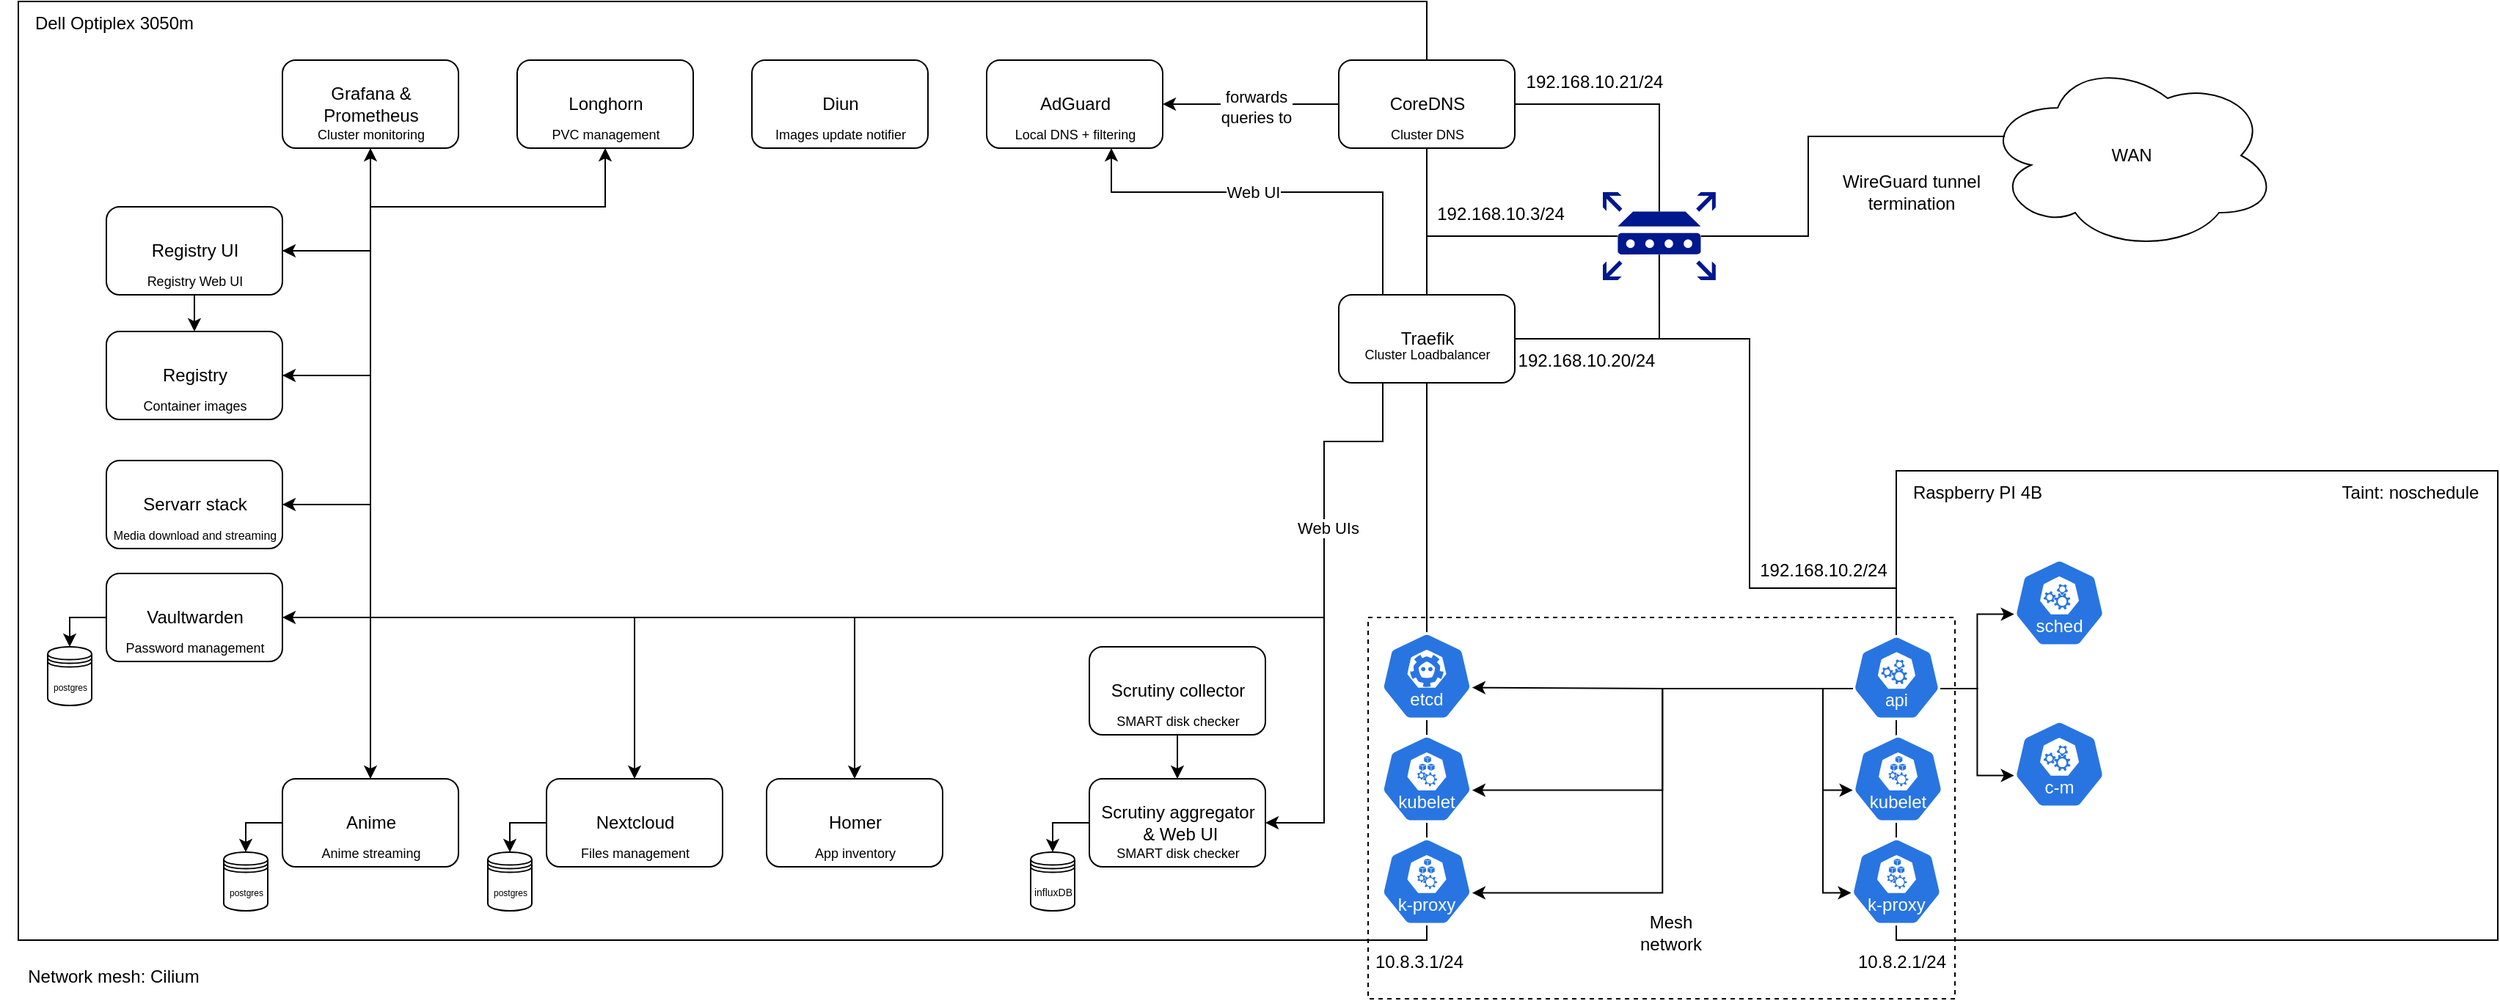 <mxfile version="24.7.14">
  <diagram name="Page-1" id="1YIZtrRZN3KQSizDupLK">
    <mxGraphModel dx="2035" dy="1300" grid="1" gridSize="10" guides="1" tooltips="1" connect="1" arrows="1" fold="1" page="1" pageScale="1" pageWidth="1169" pageHeight="827" math="0" shadow="0">
      <root>
        <mxCell id="0" />
        <mxCell id="1" parent="0" />
        <mxCell id="BZyk_YAxHFDi-vWRV6QT-124" value="&amp;nbsp;" style="rounded=0;whiteSpace=wrap;html=1;" vertex="1" parent="1">
          <mxGeometry x="52.5" y="60" width="960" height="640" as="geometry" />
        </mxCell>
        <mxCell id="BZyk_YAxHFDi-vWRV6QT-125" value="Dell Optiplex 3050m" style="text;html=1;align=center;verticalAlign=middle;whiteSpace=wrap;rounded=0;" vertex="1" parent="1">
          <mxGeometry x="52.5" y="60" width="130" height="30" as="geometry" />
        </mxCell>
        <mxCell id="BZyk_YAxHFDi-vWRV6QT-126" value="" style="group" vertex="1" connectable="0" parent="1">
          <mxGeometry x="952.5" y="100" width="120" height="60" as="geometry" />
        </mxCell>
        <mxCell id="BZyk_YAxHFDi-vWRV6QT-127" value="CoreDNS" style="rounded=1;whiteSpace=wrap;html=1;" vertex="1" parent="BZyk_YAxHFDi-vWRV6QT-126">
          <mxGeometry width="120" height="60" as="geometry" />
        </mxCell>
        <mxCell id="BZyk_YAxHFDi-vWRV6QT-128" value="&lt;font style=&quot;font-size: 9px;&quot;&gt;Cluster DNS&lt;br&gt;&lt;/font&gt;" style="text;html=1;align=center;verticalAlign=middle;whiteSpace=wrap;rounded=0;" vertex="1" parent="BZyk_YAxHFDi-vWRV6QT-126">
          <mxGeometry x="30" y="40" width="60" height="20" as="geometry" />
        </mxCell>
        <mxCell id="BZyk_YAxHFDi-vWRV6QT-129" value="" style="group;spacingBottom=0;" vertex="1" connectable="0" parent="1">
          <mxGeometry x="952.5" y="260" width="120" height="60" as="geometry" />
        </mxCell>
        <mxCell id="BZyk_YAxHFDi-vWRV6QT-130" value="Traefik" style="rounded=1;whiteSpace=wrap;html=1;" vertex="1" parent="BZyk_YAxHFDi-vWRV6QT-129">
          <mxGeometry width="120" height="60" as="geometry" />
        </mxCell>
        <mxCell id="BZyk_YAxHFDi-vWRV6QT-131" value="&lt;font style=&quot;font-size: 9px;&quot;&gt;Cluster Loadbalancer&lt;br&gt;&lt;/font&gt;" style="text;html=1;align=center;verticalAlign=middle;whiteSpace=wrap;rounded=0;" vertex="1" parent="BZyk_YAxHFDi-vWRV6QT-129">
          <mxGeometry x="15" y="30" width="90" height="20" as="geometry" />
        </mxCell>
        <mxCell id="BZyk_YAxHFDi-vWRV6QT-132" style="edgeStyle=orthogonalEdgeStyle;rounded=0;orthogonalLoop=1;jettySize=auto;html=1;exitX=0.13;exitY=0.5;exitDx=0;exitDy=0;exitPerimeter=0;entryX=1;entryY=0.25;entryDx=0;entryDy=0;endArrow=none;endFill=0;" edge="1" parent="1" source="BZyk_YAxHFDi-vWRV6QT-135" target="BZyk_YAxHFDi-vWRV6QT-124">
          <mxGeometry relative="1" as="geometry" />
        </mxCell>
        <mxCell id="BZyk_YAxHFDi-vWRV6QT-133" style="edgeStyle=orthogonalEdgeStyle;rounded=0;orthogonalLoop=1;jettySize=auto;html=1;exitX=0.5;exitY=0.71;exitDx=0;exitDy=0;exitPerimeter=0;entryX=1;entryY=0.5;entryDx=0;entryDy=0;endArrow=none;endFill=0;" edge="1" parent="1" source="BZyk_YAxHFDi-vWRV6QT-135" target="BZyk_YAxHFDi-vWRV6QT-130">
          <mxGeometry relative="1" as="geometry">
            <Array as="points">
              <mxPoint x="1171.5" y="290" />
            </Array>
          </mxGeometry>
        </mxCell>
        <mxCell id="BZyk_YAxHFDi-vWRV6QT-134" style="edgeStyle=orthogonalEdgeStyle;rounded=0;orthogonalLoop=1;jettySize=auto;html=1;exitX=0.5;exitY=0.71;exitDx=0;exitDy=0;exitPerimeter=0;entryX=0;entryY=0.25;entryDx=0;entryDy=0;endArrow=none;endFill=0;" edge="1" parent="1" source="BZyk_YAxHFDi-vWRV6QT-135" target="BZyk_YAxHFDi-vWRV6QT-148">
          <mxGeometry relative="1" as="geometry">
            <mxPoint x="1181.5" y="232.6" as="sourcePoint" />
            <mxPoint x="1343.04" y="460" as="targetPoint" />
            <Array as="points">
              <mxPoint x="1171.5" y="290" />
              <mxPoint x="1232.5" y="290" />
              <mxPoint x="1232.5" y="460" />
            </Array>
          </mxGeometry>
        </mxCell>
        <mxCell id="BZyk_YAxHFDi-vWRV6QT-135" value="" style="sketch=0;aspect=fixed;pointerEvents=1;shadow=0;dashed=0;html=1;strokeColor=none;labelPosition=center;verticalLabelPosition=bottom;verticalAlign=top;align=center;fillColor=#00188D;shape=mxgraph.mscae.enterprise.router" vertex="1" parent="1">
          <mxGeometry x="1132.5" y="190" width="76.92" height="60" as="geometry" />
        </mxCell>
        <mxCell id="BZyk_YAxHFDi-vWRV6QT-136" style="edgeStyle=orthogonalEdgeStyle;rounded=0;orthogonalLoop=1;jettySize=auto;html=1;exitX=1;exitY=0.5;exitDx=0;exitDy=0;entryX=0.5;entryY=0.22;entryDx=0;entryDy=0;entryPerimeter=0;startArrow=none;startFill=0;endArrow=none;endFill=0;" edge="1" parent="1" source="BZyk_YAxHFDi-vWRV6QT-127" target="BZyk_YAxHFDi-vWRV6QT-135">
          <mxGeometry relative="1" as="geometry" />
        </mxCell>
        <mxCell id="BZyk_YAxHFDi-vWRV6QT-137" value="&lt;div&gt;192.168.10.20/24&lt;/div&gt;" style="text;html=1;align=center;verticalAlign=middle;whiteSpace=wrap;rounded=0;" vertex="1" parent="1">
          <mxGeometry x="1060.5" y="290" width="121" height="30" as="geometry" />
        </mxCell>
        <mxCell id="BZyk_YAxHFDi-vWRV6QT-138" value="&lt;div&gt;192.168.10.21/24&lt;/div&gt;" style="text;html=1;align=center;verticalAlign=middle;whiteSpace=wrap;rounded=0;" vertex="1" parent="1">
          <mxGeometry x="1071.5" y="100" width="110" height="30" as="geometry" />
        </mxCell>
        <mxCell id="BZyk_YAxHFDi-vWRV6QT-139" value="192.168.10.3/24" style="text;html=1;align=center;verticalAlign=middle;whiteSpace=wrap;rounded=0;" vertex="1" parent="1">
          <mxGeometry x="1012.5" y="190" width="100" height="30" as="geometry" />
        </mxCell>
        <mxCell id="BZyk_YAxHFDi-vWRV6QT-140" value="" style="group" vertex="1" connectable="0" parent="1">
          <mxGeometry x="712.5" y="100" width="130" height="60" as="geometry" />
        </mxCell>
        <mxCell id="BZyk_YAxHFDi-vWRV6QT-141" value="AdGuard" style="rounded=1;whiteSpace=wrap;html=1;" vertex="1" parent="BZyk_YAxHFDi-vWRV6QT-140">
          <mxGeometry width="120" height="60" as="geometry" />
        </mxCell>
        <mxCell id="BZyk_YAxHFDi-vWRV6QT-142" value="&lt;font style=&quot;font-size: 9px;&quot;&gt;Local DNS + filtering&lt;br&gt;&lt;/font&gt;" style="text;html=1;align=center;verticalAlign=middle;whiteSpace=wrap;rounded=0;" vertex="1" parent="BZyk_YAxHFDi-vWRV6QT-140">
          <mxGeometry x="10" y="40" width="100" height="20" as="geometry" />
        </mxCell>
        <mxCell id="BZyk_YAxHFDi-vWRV6QT-143" style="edgeStyle=orthogonalEdgeStyle;rounded=0;orthogonalLoop=1;jettySize=auto;html=1;exitX=0;exitY=0.5;exitDx=0;exitDy=0;entryX=1;entryY=0.5;entryDx=0;entryDy=0;" edge="1" parent="1" source="BZyk_YAxHFDi-vWRV6QT-127" target="BZyk_YAxHFDi-vWRV6QT-141">
          <mxGeometry relative="1" as="geometry" />
        </mxCell>
        <mxCell id="BZyk_YAxHFDi-vWRV6QT-144" value="&lt;div&gt;forwards&lt;/div&gt;&lt;div&gt;queries to&lt;br&gt;&lt;/div&gt;" style="edgeLabel;html=1;align=center;verticalAlign=middle;resizable=0;points=[];" vertex="1" connectable="0" parent="BZyk_YAxHFDi-vWRV6QT-143">
          <mxGeometry x="-0.061" y="2" relative="1" as="geometry">
            <mxPoint as="offset" />
          </mxGeometry>
        </mxCell>
        <mxCell id="BZyk_YAxHFDi-vWRV6QT-145" style="edgeStyle=orthogonalEdgeStyle;rounded=0;orthogonalLoop=1;jettySize=auto;html=1;exitX=0.25;exitY=0;exitDx=0;exitDy=0;entryX=0.75;entryY=1;entryDx=0;entryDy=0;" edge="1" parent="1" source="BZyk_YAxHFDi-vWRV6QT-130" target="BZyk_YAxHFDi-vWRV6QT-142">
          <mxGeometry relative="1" as="geometry">
            <Array as="points">
              <mxPoint x="982.5" y="190" />
              <mxPoint x="797.5" y="190" />
            </Array>
          </mxGeometry>
        </mxCell>
        <mxCell id="BZyk_YAxHFDi-vWRV6QT-146" value="Web UI" style="edgeLabel;html=1;align=center;verticalAlign=middle;resizable=0;points=[];" vertex="1" connectable="0" parent="BZyk_YAxHFDi-vWRV6QT-145">
          <mxGeometry x="0.594" y="1" relative="1" as="geometry">
            <mxPoint x="68" y="-1" as="offset" />
          </mxGeometry>
        </mxCell>
        <mxCell id="BZyk_YAxHFDi-vWRV6QT-147" value="" style="group" vertex="1" connectable="0" parent="1">
          <mxGeometry x="1332.5" y="380" width="410" height="350" as="geometry" />
        </mxCell>
        <mxCell id="BZyk_YAxHFDi-vWRV6QT-148" value="" style="rounded=0;whiteSpace=wrap;html=1;" vertex="1" parent="BZyk_YAxHFDi-vWRV6QT-147">
          <mxGeometry width="410" height="320" as="geometry" />
        </mxCell>
        <mxCell id="BZyk_YAxHFDi-vWRV6QT-149" value="Raspberry PI 4B" style="text;html=1;align=center;verticalAlign=middle;whiteSpace=wrap;rounded=0;" vertex="1" parent="BZyk_YAxHFDi-vWRV6QT-147">
          <mxGeometry width="110" height="30" as="geometry" />
        </mxCell>
        <mxCell id="BZyk_YAxHFDi-vWRV6QT-150" value="" style="aspect=fixed;sketch=0;html=1;dashed=0;whitespace=wrap;verticalLabelPosition=bottom;verticalAlign=top;fillColor=#2875E2;strokeColor=#ffffff;points=[[0.005,0.63,0],[0.1,0.2,0],[0.9,0.2,0],[0.5,0,0],[0.995,0.63,0],[0.72,0.99,0],[0.5,1,0],[0.28,0.99,0]];shape=mxgraph.kubernetes.icon2;kubernetesLabel=1;prIcon=kubelet" vertex="1" parent="BZyk_YAxHFDi-vWRV6QT-147">
          <mxGeometry x="-30" y="180" width="62.5" height="60" as="geometry" />
        </mxCell>
        <mxCell id="BZyk_YAxHFDi-vWRV6QT-151" value="" style="aspect=fixed;sketch=0;html=1;dashed=0;whitespace=wrap;verticalLabelPosition=bottom;verticalAlign=top;fillColor=#2875E2;strokeColor=#ffffff;points=[[0.005,0.63,0],[0.1,0.2,0],[0.9,0.2,0],[0.5,0,0],[0.995,0.63,0],[0.72,0.99,0],[0.5,1,0],[0.28,0.99,0]];shape=mxgraph.kubernetes.icon2;kubernetesLabel=1;prIcon=k_proxy" vertex="1" parent="BZyk_YAxHFDi-vWRV6QT-147">
          <mxGeometry x="-31.04" y="250" width="62.5" height="60" as="geometry" />
        </mxCell>
        <mxCell id="BZyk_YAxHFDi-vWRV6QT-152" value="" style="aspect=fixed;sketch=0;html=1;dashed=0;whitespace=wrap;verticalLabelPosition=bottom;verticalAlign=top;fillColor=#2875E2;strokeColor=#ffffff;points=[[0.005,0.63,0],[0.1,0.2,0],[0.9,0.2,0],[0.5,0,0],[0.995,0.63,0],[0.72,0.99,0],[0.5,1,0],[0.28,0.99,0]];shape=mxgraph.kubernetes.icon2;kubernetesLabel=1;prIcon=sched" vertex="1" parent="BZyk_YAxHFDi-vWRV6QT-147">
          <mxGeometry x="80" y="60" width="62.5" height="60" as="geometry" />
        </mxCell>
        <mxCell id="BZyk_YAxHFDi-vWRV6QT-153" value="" style="aspect=fixed;sketch=0;html=1;dashed=0;whitespace=wrap;verticalLabelPosition=bottom;verticalAlign=top;fillColor=#2875E2;strokeColor=#ffffff;points=[[0.005,0.63,0],[0.1,0.2,0],[0.9,0.2,0],[0.5,0,0],[0.995,0.63,0],[0.72,0.99,0],[0.5,1,0],[0.28,0.99,0]];shape=mxgraph.kubernetes.icon2;kubernetesLabel=1;prIcon=c_m" vertex="1" parent="BZyk_YAxHFDi-vWRV6QT-147">
          <mxGeometry x="80" y="170" width="62.5" height="60" as="geometry" />
        </mxCell>
        <mxCell id="BZyk_YAxHFDi-vWRV6QT-154" value="" style="aspect=fixed;sketch=0;html=1;dashed=0;whitespace=wrap;verticalLabelPosition=bottom;verticalAlign=top;fillColor=#2875E2;strokeColor=#ffffff;points=[[0.005,0.63,0],[0.1,0.2,0],[0.9,0.2,0],[0.5,0,0],[0.995,0.63,0],[0.72,0.99,0],[0.5,1,0],[0.28,0.99,0]];shape=mxgraph.kubernetes.icon2;kubernetesLabel=1;prIcon=api" vertex="1" parent="BZyk_YAxHFDi-vWRV6QT-147">
          <mxGeometry x="-30" y="112" width="60.42" height="58" as="geometry" />
        </mxCell>
        <mxCell id="BZyk_YAxHFDi-vWRV6QT-155" style="edgeStyle=orthogonalEdgeStyle;rounded=0;orthogonalLoop=1;jettySize=auto;html=1;exitX=0.995;exitY=0.63;exitDx=0;exitDy=0;exitPerimeter=0;entryX=0.005;entryY=0.63;entryDx=0;entryDy=0;entryPerimeter=0;" edge="1" parent="BZyk_YAxHFDi-vWRV6QT-147" source="BZyk_YAxHFDi-vWRV6QT-154" target="BZyk_YAxHFDi-vWRV6QT-152">
          <mxGeometry relative="1" as="geometry" />
        </mxCell>
        <mxCell id="BZyk_YAxHFDi-vWRV6QT-156" style="edgeStyle=orthogonalEdgeStyle;rounded=0;orthogonalLoop=1;jettySize=auto;html=1;exitX=0.995;exitY=0.63;exitDx=0;exitDy=0;exitPerimeter=0;entryX=0.005;entryY=0.63;entryDx=0;entryDy=0;entryPerimeter=0;" edge="1" parent="BZyk_YAxHFDi-vWRV6QT-147" source="BZyk_YAxHFDi-vWRV6QT-154" target="BZyk_YAxHFDi-vWRV6QT-153">
          <mxGeometry relative="1" as="geometry" />
        </mxCell>
        <mxCell id="BZyk_YAxHFDi-vWRV6QT-157" style="edgeStyle=orthogonalEdgeStyle;rounded=0;orthogonalLoop=1;jettySize=auto;html=1;exitX=0.005;exitY=0.63;exitDx=0;exitDy=0;exitPerimeter=0;entryX=0.005;entryY=0.63;entryDx=0;entryDy=0;entryPerimeter=0;" edge="1" parent="BZyk_YAxHFDi-vWRV6QT-147" source="BZyk_YAxHFDi-vWRV6QT-154" target="BZyk_YAxHFDi-vWRV6QT-150">
          <mxGeometry relative="1" as="geometry" />
        </mxCell>
        <mxCell id="BZyk_YAxHFDi-vWRV6QT-158" style="edgeStyle=orthogonalEdgeStyle;rounded=0;orthogonalLoop=1;jettySize=auto;html=1;exitX=0.005;exitY=0.63;exitDx=0;exitDy=0;exitPerimeter=0;entryX=0.005;entryY=0.63;entryDx=0;entryDy=0;entryPerimeter=0;" edge="1" parent="BZyk_YAxHFDi-vWRV6QT-147" source="BZyk_YAxHFDi-vWRV6QT-154" target="BZyk_YAxHFDi-vWRV6QT-151">
          <mxGeometry relative="1" as="geometry" />
        </mxCell>
        <mxCell id="BZyk_YAxHFDi-vWRV6QT-159" value="Taint: noschedule" style="text;html=1;align=center;verticalAlign=middle;whiteSpace=wrap;rounded=0;" vertex="1" parent="BZyk_YAxHFDi-vWRV6QT-147">
          <mxGeometry x="290" width="120" height="30" as="geometry" />
        </mxCell>
        <mxCell id="BZyk_YAxHFDi-vWRV6QT-160" value="192.168.10.2/24" style="text;html=1;align=center;verticalAlign=middle;whiteSpace=wrap;rounded=0;" vertex="1" parent="1">
          <mxGeometry x="1232.5" y="433" width="100" height="30" as="geometry" />
        </mxCell>
        <mxCell id="BZyk_YAxHFDi-vWRV6QT-161" value="WAN" style="ellipse;shape=cloud;whiteSpace=wrap;html=1;" vertex="1" parent="1">
          <mxGeometry x="1392.5" y="100" width="200" height="130" as="geometry" />
        </mxCell>
        <mxCell id="BZyk_YAxHFDi-vWRV6QT-162" value="&amp;nbsp;" style="text;whiteSpace=wrap;html=1;" vertex="1" parent="1">
          <mxGeometry x="1062.5" y="150" width="40" height="40" as="geometry" />
        </mxCell>
        <mxCell id="BZyk_YAxHFDi-vWRV6QT-163" value="" style="aspect=fixed;sketch=0;html=1;dashed=0;whitespace=wrap;verticalLabelPosition=bottom;verticalAlign=top;fillColor=#2875E2;strokeColor=#ffffff;points=[[0.005,0.63,0],[0.1,0.2,0],[0.9,0.2,0],[0.5,0,0],[0.995,0.63,0],[0.72,0.99,0],[0.5,1,0],[0.28,0.99,0]];shape=mxgraph.kubernetes.icon2;kubernetesLabel=1;prIcon=kubelet" vertex="1" parent="1">
          <mxGeometry x="981.25" y="560" width="62.5" height="60" as="geometry" />
        </mxCell>
        <mxCell id="BZyk_YAxHFDi-vWRV6QT-164" value="" style="aspect=fixed;sketch=0;html=1;dashed=0;whitespace=wrap;verticalLabelPosition=bottom;verticalAlign=top;fillColor=#2875E2;strokeColor=#ffffff;points=[[0.005,0.63,0],[0.1,0.2,0],[0.9,0.2,0],[0.5,0,0],[0.995,0.63,0],[0.72,0.99,0],[0.5,1,0],[0.28,0.99,0]];shape=mxgraph.kubernetes.icon2;kubernetesLabel=1;prIcon=k_proxy" vertex="1" parent="1">
          <mxGeometry x="981.25" y="630" width="62.5" height="60" as="geometry" />
        </mxCell>
        <mxCell id="BZyk_YAxHFDi-vWRV6QT-165" value="" style="aspect=fixed;sketch=0;html=1;dashed=0;whitespace=wrap;verticalLabelPosition=bottom;verticalAlign=top;fillColor=#2875E2;strokeColor=#ffffff;points=[[0.005,0.63,0],[0.1,0.2,0],[0.9,0.2,0],[0.5,0,0],[0.995,0.63,0],[0.72,0.99,0],[0.5,1,0],[0.28,0.99,0]];shape=mxgraph.kubernetes.icon2;kubernetesLabel=1;prIcon=etcd" vertex="1" parent="1">
          <mxGeometry x="981.25" y="490" width="62.5" height="60" as="geometry" />
        </mxCell>
        <mxCell id="BZyk_YAxHFDi-vWRV6QT-166" style="edgeStyle=orthogonalEdgeStyle;rounded=0;orthogonalLoop=1;jettySize=auto;html=1;exitX=0.005;exitY=0.63;exitDx=0;exitDy=0;exitPerimeter=0;entryX=0.995;entryY=0.63;entryDx=0;entryDy=0;entryPerimeter=0;" edge="1" parent="1" source="BZyk_YAxHFDi-vWRV6QT-154" target="BZyk_YAxHFDi-vWRV6QT-165">
          <mxGeometry relative="1" as="geometry" />
        </mxCell>
        <mxCell id="BZyk_YAxHFDi-vWRV6QT-167" style="edgeStyle=orthogonalEdgeStyle;rounded=0;orthogonalLoop=1;jettySize=auto;html=1;exitX=0.005;exitY=0.63;exitDx=0;exitDy=0;exitPerimeter=0;entryX=0.995;entryY=0.63;entryDx=0;entryDy=0;entryPerimeter=0;" edge="1" parent="1" source="BZyk_YAxHFDi-vWRV6QT-154" target="BZyk_YAxHFDi-vWRV6QT-163">
          <mxGeometry relative="1" as="geometry" />
        </mxCell>
        <mxCell id="BZyk_YAxHFDi-vWRV6QT-168" style="edgeStyle=orthogonalEdgeStyle;rounded=0;orthogonalLoop=1;jettySize=auto;html=1;exitX=0.005;exitY=0.63;exitDx=0;exitDy=0;exitPerimeter=0;entryX=0.995;entryY=0.63;entryDx=0;entryDy=0;entryPerimeter=0;" edge="1" parent="1" source="BZyk_YAxHFDi-vWRV6QT-154" target="BZyk_YAxHFDi-vWRV6QT-164">
          <mxGeometry relative="1" as="geometry" />
        </mxCell>
        <mxCell id="BZyk_YAxHFDi-vWRV6QT-169" style="edgeStyle=orthogonalEdgeStyle;rounded=0;orthogonalLoop=1;jettySize=auto;html=1;exitX=0.87;exitY=0.5;exitDx=0;exitDy=0;exitPerimeter=0;entryX=0.07;entryY=0.4;entryDx=0;entryDy=0;entryPerimeter=0;startArrow=none;startFill=0;endArrow=none;endFill=0;" edge="1" parent="1" source="BZyk_YAxHFDi-vWRV6QT-135" target="BZyk_YAxHFDi-vWRV6QT-161">
          <mxGeometry relative="1" as="geometry">
            <Array as="points">
              <mxPoint x="1272.5" y="220" />
              <mxPoint x="1272.5" y="152" />
            </Array>
          </mxGeometry>
        </mxCell>
        <mxCell id="BZyk_YAxHFDi-vWRV6QT-170" value="" style="rounded=0;whiteSpace=wrap;html=1;fillColor=none;dashed=1;" vertex="1" parent="1">
          <mxGeometry x="972.5" y="480" width="400" height="260" as="geometry" />
        </mxCell>
        <mxCell id="BZyk_YAxHFDi-vWRV6QT-171" value="Mesh network" style="text;html=1;align=center;verticalAlign=middle;whiteSpace=wrap;rounded=0;" vertex="1" parent="1">
          <mxGeometry x="1149.42" y="680" width="60" height="30" as="geometry" />
        </mxCell>
        <mxCell id="BZyk_YAxHFDi-vWRV6QT-172" value="10.8.2.1/24" style="text;html=1;align=center;verticalAlign=middle;whiteSpace=wrap;rounded=0;" vertex="1" parent="1">
          <mxGeometry x="1299.5" y="700" width="73" height="30" as="geometry" />
        </mxCell>
        <mxCell id="BZyk_YAxHFDi-vWRV6QT-173" value="10.8.3.1/24" style="text;html=1;align=center;verticalAlign=middle;whiteSpace=wrap;rounded=0;" vertex="1" parent="1">
          <mxGeometry x="970.75" y="700" width="73" height="30" as="geometry" />
        </mxCell>
        <mxCell id="BZyk_YAxHFDi-vWRV6QT-174" value="" style="group" vertex="1" connectable="0" parent="1">
          <mxGeometry x="112.5" y="200" width="120" height="60" as="geometry" />
        </mxCell>
        <mxCell id="BZyk_YAxHFDi-vWRV6QT-175" value="" style="group" vertex="1" connectable="0" parent="BZyk_YAxHFDi-vWRV6QT-174">
          <mxGeometry width="120" height="60" as="geometry" />
        </mxCell>
        <mxCell id="BZyk_YAxHFDi-vWRV6QT-176" style="edgeStyle=orthogonalEdgeStyle;rounded=0;orthogonalLoop=1;jettySize=auto;html=1;exitX=1;exitY=0.5;exitDx=0;exitDy=0;" edge="1" parent="BZyk_YAxHFDi-vWRV6QT-175" source="BZyk_YAxHFDi-vWRV6QT-177">
          <mxGeometry relative="1" as="geometry">
            <mxPoint x="180" y="-40" as="targetPoint" />
            <Array as="points">
              <mxPoint x="180" y="30" />
            </Array>
          </mxGeometry>
        </mxCell>
        <mxCell id="BZyk_YAxHFDi-vWRV6QT-177" value="Registry UI" style="rounded=1;whiteSpace=wrap;html=1;" vertex="1" parent="BZyk_YAxHFDi-vWRV6QT-175">
          <mxGeometry width="120" height="60" as="geometry" />
        </mxCell>
        <mxCell id="BZyk_YAxHFDi-vWRV6QT-178" value="&lt;font style=&quot;font-size: 9px;&quot;&gt;Registry Web UI&lt;/font&gt;" style="text;html=1;align=center;verticalAlign=middle;whiteSpace=wrap;rounded=0;" vertex="1" parent="BZyk_YAxHFDi-vWRV6QT-175">
          <mxGeometry x="10" y="40" width="100" height="20" as="geometry" />
        </mxCell>
        <mxCell id="BZyk_YAxHFDi-vWRV6QT-179" value="" style="group" vertex="1" connectable="0" parent="1">
          <mxGeometry x="552.5" y="100" width="120" height="60" as="geometry" />
        </mxCell>
        <mxCell id="BZyk_YAxHFDi-vWRV6QT-180" value="" style="group" vertex="1" connectable="0" parent="BZyk_YAxHFDi-vWRV6QT-179">
          <mxGeometry width="120" height="60" as="geometry" />
        </mxCell>
        <mxCell id="BZyk_YAxHFDi-vWRV6QT-181" value="Diun" style="rounded=1;whiteSpace=wrap;html=1;" vertex="1" parent="BZyk_YAxHFDi-vWRV6QT-180">
          <mxGeometry width="120" height="60" as="geometry" />
        </mxCell>
        <mxCell id="BZyk_YAxHFDi-vWRV6QT-182" value="&lt;font style=&quot;font-size: 9px;&quot;&gt;Images update notifier&lt;/font&gt;" style="text;html=1;align=center;verticalAlign=middle;whiteSpace=wrap;rounded=0;" vertex="1" parent="BZyk_YAxHFDi-vWRV6QT-180">
          <mxGeometry x="10" y="40" width="100" height="20" as="geometry" />
        </mxCell>
        <mxCell id="BZyk_YAxHFDi-vWRV6QT-183" value="" style="group" vertex="1" connectable="0" parent="1">
          <mxGeometry x="782.5" y="500" width="120" height="60" as="geometry" />
        </mxCell>
        <mxCell id="BZyk_YAxHFDi-vWRV6QT-184" value="" style="group" vertex="1" connectable="0" parent="BZyk_YAxHFDi-vWRV6QT-183">
          <mxGeometry width="120" height="60" as="geometry" />
        </mxCell>
        <mxCell id="BZyk_YAxHFDi-vWRV6QT-185" value="Scrutiny collector" style="rounded=1;whiteSpace=wrap;html=1;" vertex="1" parent="BZyk_YAxHFDi-vWRV6QT-184">
          <mxGeometry width="120" height="60" as="geometry" />
        </mxCell>
        <mxCell id="BZyk_YAxHFDi-vWRV6QT-186" value="&lt;font style=&quot;font-size: 9px;&quot;&gt;SMART disk checker&lt;/font&gt;" style="text;html=1;align=center;verticalAlign=middle;whiteSpace=wrap;rounded=0;" vertex="1" parent="BZyk_YAxHFDi-vWRV6QT-184">
          <mxGeometry x="10" y="40" width="100" height="20" as="geometry" />
        </mxCell>
        <mxCell id="BZyk_YAxHFDi-vWRV6QT-187" value="" style="group" vertex="1" connectable="0" parent="1">
          <mxGeometry x="562.5" y="590" width="120" height="60" as="geometry" />
        </mxCell>
        <mxCell id="BZyk_YAxHFDi-vWRV6QT-188" value="" style="group" vertex="1" connectable="0" parent="BZyk_YAxHFDi-vWRV6QT-187">
          <mxGeometry width="120" height="60" as="geometry" />
        </mxCell>
        <mxCell id="BZyk_YAxHFDi-vWRV6QT-189" value="Homer" style="rounded=1;whiteSpace=wrap;html=1;" vertex="1" parent="BZyk_YAxHFDi-vWRV6QT-188">
          <mxGeometry width="120" height="60" as="geometry" />
        </mxCell>
        <mxCell id="BZyk_YAxHFDi-vWRV6QT-190" value="&lt;font style=&quot;font-size: 9px;&quot;&gt;App inventory&lt;/font&gt;" style="text;html=1;align=center;verticalAlign=middle;whiteSpace=wrap;rounded=0;" vertex="1" parent="BZyk_YAxHFDi-vWRV6QT-188">
          <mxGeometry x="10" y="40" width="100" height="20" as="geometry" />
        </mxCell>
        <mxCell id="BZyk_YAxHFDi-vWRV6QT-191" value="&lt;font style=&quot;font-size: 7px;&quot;&gt;influxDB&lt;/font&gt;" style="shape=datastore;whiteSpace=wrap;html=1;" vertex="1" parent="1">
          <mxGeometry x="742.5" y="640" width="30" height="40" as="geometry" />
        </mxCell>
        <mxCell id="BZyk_YAxHFDi-vWRV6QT-192" value="" style="group" vertex="1" connectable="0" parent="1">
          <mxGeometry x="232.5" y="100" width="120" height="60" as="geometry" />
        </mxCell>
        <mxCell id="BZyk_YAxHFDi-vWRV6QT-193" value="" style="group" vertex="1" connectable="0" parent="BZyk_YAxHFDi-vWRV6QT-192">
          <mxGeometry width="120" height="60" as="geometry" />
        </mxCell>
        <mxCell id="BZyk_YAxHFDi-vWRV6QT-194" value="Grafana &amp;amp; Prometheus" style="rounded=1;whiteSpace=wrap;html=1;" vertex="1" parent="BZyk_YAxHFDi-vWRV6QT-193">
          <mxGeometry width="120" height="60" as="geometry" />
        </mxCell>
        <mxCell id="BZyk_YAxHFDi-vWRV6QT-195" value="&lt;font style=&quot;font-size: 9px;&quot;&gt;Cluster monitoring &lt;/font&gt;" style="text;html=1;align=center;verticalAlign=middle;whiteSpace=wrap;rounded=0;" vertex="1" parent="BZyk_YAxHFDi-vWRV6QT-193">
          <mxGeometry x="10" y="40" width="100" height="20" as="geometry" />
        </mxCell>
        <mxCell id="BZyk_YAxHFDi-vWRV6QT-196" value="" style="group" vertex="1" connectable="0" parent="1">
          <mxGeometry x="392.5" y="100" width="120" height="60" as="geometry" />
        </mxCell>
        <mxCell id="BZyk_YAxHFDi-vWRV6QT-197" value="" style="group" vertex="1" connectable="0" parent="BZyk_YAxHFDi-vWRV6QT-196">
          <mxGeometry width="120" height="60" as="geometry" />
        </mxCell>
        <mxCell id="BZyk_YAxHFDi-vWRV6QT-198" value="Longhorn" style="rounded=1;whiteSpace=wrap;html=1;" vertex="1" parent="BZyk_YAxHFDi-vWRV6QT-197">
          <mxGeometry width="120" height="60" as="geometry" />
        </mxCell>
        <mxCell id="BZyk_YAxHFDi-vWRV6QT-199" value="&lt;font style=&quot;font-size: 9px;&quot;&gt;PVC management &lt;/font&gt;" style="text;html=1;align=center;verticalAlign=middle;whiteSpace=wrap;rounded=0;" vertex="1" parent="BZyk_YAxHFDi-vWRV6QT-197">
          <mxGeometry x="10" y="40" width="100" height="20" as="geometry" />
        </mxCell>
        <mxCell id="BZyk_YAxHFDi-vWRV6QT-200" value="" style="group" vertex="1" connectable="0" parent="1">
          <mxGeometry x="112.5" y="373" width="140" height="60" as="geometry" />
        </mxCell>
        <mxCell id="BZyk_YAxHFDi-vWRV6QT-201" value="" style="group" vertex="1" connectable="0" parent="BZyk_YAxHFDi-vWRV6QT-200">
          <mxGeometry width="140" height="60" as="geometry" />
        </mxCell>
        <mxCell id="BZyk_YAxHFDi-vWRV6QT-202" value="Servarr stack" style="rounded=1;whiteSpace=wrap;html=1;" vertex="1" parent="BZyk_YAxHFDi-vWRV6QT-201">
          <mxGeometry width="120" height="60" as="geometry" />
        </mxCell>
        <mxCell id="BZyk_YAxHFDi-vWRV6QT-203" value="&lt;font style=&quot;font-size: 8px;&quot;&gt;Media download and streaming &lt;/font&gt;" style="text;html=1;align=center;verticalAlign=middle;whiteSpace=wrap;rounded=0;" vertex="1" parent="BZyk_YAxHFDi-vWRV6QT-201">
          <mxGeometry x="-5" y="40" width="130" height="20" as="geometry" />
        </mxCell>
        <mxCell id="BZyk_YAxHFDi-vWRV6QT-204" value="WireGuard tunnel termination" style="text;html=1;align=center;verticalAlign=middle;whiteSpace=wrap;rounded=0;" vertex="1" parent="1">
          <mxGeometry x="1282.5" y="175" width="120" height="30" as="geometry" />
        </mxCell>
        <mxCell id="BZyk_YAxHFDi-vWRV6QT-205" value="" style="group" vertex="1" connectable="0" parent="1">
          <mxGeometry x="782.5" y="590" width="120" height="60" as="geometry" />
        </mxCell>
        <mxCell id="BZyk_YAxHFDi-vWRV6QT-206" value="" style="group" vertex="1" connectable="0" parent="BZyk_YAxHFDi-vWRV6QT-205">
          <mxGeometry width="120" height="60" as="geometry" />
        </mxCell>
        <mxCell id="BZyk_YAxHFDi-vWRV6QT-207" value="&lt;div&gt;Scrutiny aggregator&lt;/div&gt;&lt;div&gt;&amp;nbsp;&amp;amp; Web UI&lt;/div&gt;" style="rounded=1;whiteSpace=wrap;html=1;" vertex="1" parent="BZyk_YAxHFDi-vWRV6QT-206">
          <mxGeometry width="120" height="60" as="geometry" />
        </mxCell>
        <mxCell id="BZyk_YAxHFDi-vWRV6QT-208" value="&lt;font style=&quot;font-size: 9px;&quot;&gt;SMART disk checker&lt;/font&gt;" style="text;html=1;align=center;verticalAlign=middle;whiteSpace=wrap;rounded=0;" vertex="1" parent="BZyk_YAxHFDi-vWRV6QT-206">
          <mxGeometry x="10" y="40" width="100" height="20" as="geometry" />
        </mxCell>
        <mxCell id="BZyk_YAxHFDi-vWRV6QT-209" style="edgeStyle=orthogonalEdgeStyle;rounded=0;orthogonalLoop=1;jettySize=auto;html=1;exitX=0;exitY=0.5;exitDx=0;exitDy=0;entryX=0.5;entryY=0;entryDx=0;entryDy=0;" edge="1" parent="1" source="BZyk_YAxHFDi-vWRV6QT-207" target="BZyk_YAxHFDi-vWRV6QT-191">
          <mxGeometry relative="1" as="geometry" />
        </mxCell>
        <mxCell id="BZyk_YAxHFDi-vWRV6QT-210" style="edgeStyle=orthogonalEdgeStyle;rounded=0;orthogonalLoop=1;jettySize=auto;html=1;exitX=0.5;exitY=1;exitDx=0;exitDy=0;entryX=0.5;entryY=0;entryDx=0;entryDy=0;" edge="1" parent="1" source="BZyk_YAxHFDi-vWRV6QT-185" target="BZyk_YAxHFDi-vWRV6QT-207">
          <mxGeometry relative="1" as="geometry" />
        </mxCell>
        <mxCell id="BZyk_YAxHFDi-vWRV6QT-211" style="edgeStyle=orthogonalEdgeStyle;rounded=0;orthogonalLoop=1;jettySize=auto;html=1;exitX=0.25;exitY=1;exitDx=0;exitDy=0;entryX=1;entryY=0.5;entryDx=0;entryDy=0;" edge="1" parent="1" source="BZyk_YAxHFDi-vWRV6QT-130" target="BZyk_YAxHFDi-vWRV6QT-207">
          <mxGeometry relative="1" as="geometry">
            <Array as="points">
              <mxPoint x="982.5" y="360" />
              <mxPoint x="942.5" y="360" />
              <mxPoint x="942.5" y="620" />
            </Array>
          </mxGeometry>
        </mxCell>
        <mxCell id="BZyk_YAxHFDi-vWRV6QT-212" style="edgeStyle=orthogonalEdgeStyle;rounded=0;orthogonalLoop=1;jettySize=auto;html=1;exitX=0.25;exitY=1;exitDx=0;exitDy=0;entryX=0.5;entryY=0;entryDx=0;entryDy=0;" edge="1" parent="1" source="BZyk_YAxHFDi-vWRV6QT-130" target="BZyk_YAxHFDi-vWRV6QT-189">
          <mxGeometry relative="1" as="geometry">
            <Array as="points">
              <mxPoint x="982.5" y="360" />
              <mxPoint x="942.5" y="360" />
              <mxPoint x="942.5" y="480" />
              <mxPoint x="622.5" y="480" />
            </Array>
          </mxGeometry>
        </mxCell>
        <mxCell id="BZyk_YAxHFDi-vWRV6QT-213" value="" style="group" vertex="1" connectable="0" parent="1">
          <mxGeometry x="372.5" y="590" width="160" height="80" as="geometry" />
        </mxCell>
        <mxCell id="BZyk_YAxHFDi-vWRV6QT-214" value="" style="group" vertex="1" connectable="0" parent="BZyk_YAxHFDi-vWRV6QT-213">
          <mxGeometry x="40" width="120" height="60" as="geometry" />
        </mxCell>
        <mxCell id="BZyk_YAxHFDi-vWRV6QT-215" value="" style="group" vertex="1" connectable="0" parent="BZyk_YAxHFDi-vWRV6QT-214">
          <mxGeometry width="120" height="60" as="geometry" />
        </mxCell>
        <mxCell id="BZyk_YAxHFDi-vWRV6QT-216" value="Nextcloud" style="rounded=1;whiteSpace=wrap;html=1;" vertex="1" parent="BZyk_YAxHFDi-vWRV6QT-215">
          <mxGeometry width="120" height="60" as="geometry" />
        </mxCell>
        <mxCell id="BZyk_YAxHFDi-vWRV6QT-217" value="&lt;font style=&quot;font-size: 9px;&quot;&gt;Files management&lt;/font&gt;" style="text;html=1;align=center;verticalAlign=middle;whiteSpace=wrap;rounded=0;" vertex="1" parent="BZyk_YAxHFDi-vWRV6QT-215">
          <mxGeometry x="10" y="40" width="100" height="20" as="geometry" />
        </mxCell>
        <mxCell id="BZyk_YAxHFDi-vWRV6QT-218" value="&lt;font style=&quot;font-size: 6px;&quot;&gt;postgres&lt;/font&gt;" style="shape=datastore;whiteSpace=wrap;html=1;" vertex="1" parent="BZyk_YAxHFDi-vWRV6QT-213">
          <mxGeometry y="50" width="30" height="40" as="geometry" />
        </mxCell>
        <mxCell id="BZyk_YAxHFDi-vWRV6QT-219" style="edgeStyle=orthogonalEdgeStyle;rounded=0;orthogonalLoop=1;jettySize=auto;html=1;exitX=0;exitY=0.5;exitDx=0;exitDy=0;entryX=0.5;entryY=0;entryDx=0;entryDy=0;" edge="1" parent="BZyk_YAxHFDi-vWRV6QT-213" source="BZyk_YAxHFDi-vWRV6QT-216" target="BZyk_YAxHFDi-vWRV6QT-218">
          <mxGeometry relative="1" as="geometry" />
        </mxCell>
        <mxCell id="BZyk_YAxHFDi-vWRV6QT-220" style="edgeStyle=orthogonalEdgeStyle;rounded=0;orthogonalLoop=1;jettySize=auto;html=1;exitX=0.25;exitY=1;exitDx=0;exitDy=0;entryX=0.5;entryY=0;entryDx=0;entryDy=0;" edge="1" parent="1" source="BZyk_YAxHFDi-vWRV6QT-130" target="BZyk_YAxHFDi-vWRV6QT-216">
          <mxGeometry relative="1" as="geometry">
            <Array as="points">
              <mxPoint x="982.5" y="360" />
              <mxPoint x="942.5" y="360" />
              <mxPoint x="942.5" y="480" />
              <mxPoint x="472.5" y="480" />
            </Array>
          </mxGeometry>
        </mxCell>
        <mxCell id="BZyk_YAxHFDi-vWRV6QT-221" value="" style="group" vertex="1" connectable="0" parent="1">
          <mxGeometry x="182.5" y="590" width="170" height="90" as="geometry" />
        </mxCell>
        <mxCell id="BZyk_YAxHFDi-vWRV6QT-222" value="" style="group" vertex="1" connectable="0" parent="BZyk_YAxHFDi-vWRV6QT-221">
          <mxGeometry x="50" width="120" height="60" as="geometry" />
        </mxCell>
        <mxCell id="BZyk_YAxHFDi-vWRV6QT-223" value="" style="group" vertex="1" connectable="0" parent="BZyk_YAxHFDi-vWRV6QT-222">
          <mxGeometry width="120" height="60" as="geometry" />
        </mxCell>
        <mxCell id="BZyk_YAxHFDi-vWRV6QT-224" value="Anime" style="rounded=1;whiteSpace=wrap;html=1;" vertex="1" parent="BZyk_YAxHFDi-vWRV6QT-223">
          <mxGeometry width="120" height="60" as="geometry" />
        </mxCell>
        <mxCell id="BZyk_YAxHFDi-vWRV6QT-225" value="&lt;font style=&quot;font-size: 9px;&quot;&gt;Anime streaming&lt;br&gt;&lt;/font&gt;" style="text;html=1;align=center;verticalAlign=middle;whiteSpace=wrap;rounded=0;" vertex="1" parent="BZyk_YAxHFDi-vWRV6QT-223">
          <mxGeometry x="10" y="40" width="100" height="20" as="geometry" />
        </mxCell>
        <mxCell id="BZyk_YAxHFDi-vWRV6QT-226" value="&lt;font style=&quot;font-size: 6px;&quot;&gt;postgres&lt;/font&gt;" style="shape=datastore;whiteSpace=wrap;html=1;" vertex="1" parent="BZyk_YAxHFDi-vWRV6QT-221">
          <mxGeometry x="10" y="50" width="30" height="40" as="geometry" />
        </mxCell>
        <mxCell id="BZyk_YAxHFDi-vWRV6QT-227" style="edgeStyle=orthogonalEdgeStyle;rounded=0;orthogonalLoop=1;jettySize=auto;html=1;exitX=0;exitY=0.5;exitDx=0;exitDy=0;entryX=0.5;entryY=0;entryDx=0;entryDy=0;" edge="1" parent="BZyk_YAxHFDi-vWRV6QT-221" source="BZyk_YAxHFDi-vWRV6QT-224" target="BZyk_YAxHFDi-vWRV6QT-226">
          <mxGeometry relative="1" as="geometry" />
        </mxCell>
        <mxCell id="BZyk_YAxHFDi-vWRV6QT-228" style="edgeStyle=orthogonalEdgeStyle;rounded=0;orthogonalLoop=1;jettySize=auto;html=1;exitX=0.25;exitY=1;exitDx=0;exitDy=0;entryX=0.5;entryY=0;entryDx=0;entryDy=0;" edge="1" parent="1" source="BZyk_YAxHFDi-vWRV6QT-130" target="BZyk_YAxHFDi-vWRV6QT-224">
          <mxGeometry relative="1" as="geometry">
            <Array as="points">
              <mxPoint x="982.5" y="360" />
              <mxPoint x="942.5" y="360" />
              <mxPoint x="942.5" y="480" />
              <mxPoint x="292.5" y="480" />
            </Array>
          </mxGeometry>
        </mxCell>
        <mxCell id="BZyk_YAxHFDi-vWRV6QT-229" value="" style="group" vertex="1" connectable="0" parent="1">
          <mxGeometry x="72.5" y="450" width="160" height="90" as="geometry" />
        </mxCell>
        <mxCell id="BZyk_YAxHFDi-vWRV6QT-230" value="" style="group" vertex="1" connectable="0" parent="BZyk_YAxHFDi-vWRV6QT-229">
          <mxGeometry x="40" width="120" height="60" as="geometry" />
        </mxCell>
        <mxCell id="BZyk_YAxHFDi-vWRV6QT-231" value="" style="group" vertex="1" connectable="0" parent="BZyk_YAxHFDi-vWRV6QT-230">
          <mxGeometry width="120" height="60" as="geometry" />
        </mxCell>
        <mxCell id="BZyk_YAxHFDi-vWRV6QT-232" value="Vaultwarden" style="rounded=1;whiteSpace=wrap;html=1;" vertex="1" parent="BZyk_YAxHFDi-vWRV6QT-231">
          <mxGeometry width="120" height="60" as="geometry" />
        </mxCell>
        <mxCell id="BZyk_YAxHFDi-vWRV6QT-233" value="&lt;font style=&quot;font-size: 9px;&quot;&gt;Password management&lt;/font&gt;" style="text;html=1;align=center;verticalAlign=middle;whiteSpace=wrap;rounded=0;" vertex="1" parent="BZyk_YAxHFDi-vWRV6QT-231">
          <mxGeometry x="10" y="40" width="100" height="20" as="geometry" />
        </mxCell>
        <mxCell id="BZyk_YAxHFDi-vWRV6QT-234" value="&lt;font style=&quot;font-size: 6px;&quot;&gt;postgres&lt;/font&gt;" style="shape=datastore;whiteSpace=wrap;html=1;" vertex="1" parent="BZyk_YAxHFDi-vWRV6QT-229">
          <mxGeometry y="50" width="30" height="40" as="geometry" />
        </mxCell>
        <mxCell id="BZyk_YAxHFDi-vWRV6QT-235" style="edgeStyle=orthogonalEdgeStyle;rounded=0;orthogonalLoop=1;jettySize=auto;html=1;exitX=0;exitY=0.5;exitDx=0;exitDy=0;entryX=0.5;entryY=0;entryDx=0;entryDy=0;" edge="1" parent="BZyk_YAxHFDi-vWRV6QT-229" source="BZyk_YAxHFDi-vWRV6QT-232" target="BZyk_YAxHFDi-vWRV6QT-234">
          <mxGeometry relative="1" as="geometry" />
        </mxCell>
        <mxCell id="BZyk_YAxHFDi-vWRV6QT-236" style="edgeStyle=orthogonalEdgeStyle;rounded=0;orthogonalLoop=1;jettySize=auto;html=1;exitX=0.25;exitY=1;exitDx=0;exitDy=0;entryX=1;entryY=0.5;entryDx=0;entryDy=0;" edge="1" parent="1" source="BZyk_YAxHFDi-vWRV6QT-130" target="BZyk_YAxHFDi-vWRV6QT-232">
          <mxGeometry relative="1" as="geometry">
            <Array as="points">
              <mxPoint x="982.5" y="360" />
              <mxPoint x="942.5" y="360" />
              <mxPoint x="942.5" y="480" />
            </Array>
          </mxGeometry>
        </mxCell>
        <mxCell id="BZyk_YAxHFDi-vWRV6QT-237" value="Web UIs" style="edgeLabel;html=1;align=center;verticalAlign=middle;resizable=0;points=[];" vertex="1" connectable="0" parent="BZyk_YAxHFDi-vWRV6QT-236">
          <mxGeometry x="-0.696" y="2" relative="1" as="geometry">
            <mxPoint as="offset" />
          </mxGeometry>
        </mxCell>
        <mxCell id="BZyk_YAxHFDi-vWRV6QT-238" value="" style="group" vertex="1" connectable="0" parent="1">
          <mxGeometry x="112.5" y="285" width="120" height="60" as="geometry" />
        </mxCell>
        <mxCell id="BZyk_YAxHFDi-vWRV6QT-239" value="Registry" style="rounded=1;whiteSpace=wrap;html=1;" vertex="1" parent="BZyk_YAxHFDi-vWRV6QT-238">
          <mxGeometry width="120" height="60" as="geometry" />
        </mxCell>
        <mxCell id="BZyk_YAxHFDi-vWRV6QT-240" value="&lt;font style=&quot;font-size: 9px;&quot;&gt;Container images&lt;br&gt;&lt;/font&gt;" style="text;html=1;align=center;verticalAlign=middle;whiteSpace=wrap;rounded=0;" vertex="1" parent="BZyk_YAxHFDi-vWRV6QT-238">
          <mxGeometry x="10" y="40" width="100" height="20" as="geometry" />
        </mxCell>
        <mxCell id="BZyk_YAxHFDi-vWRV6QT-241" style="edgeStyle=orthogonalEdgeStyle;rounded=0;orthogonalLoop=1;jettySize=auto;html=1;exitX=0.5;exitY=1;exitDx=0;exitDy=0;entryX=0.5;entryY=0;entryDx=0;entryDy=0;" edge="1" parent="1" source="BZyk_YAxHFDi-vWRV6QT-177" target="BZyk_YAxHFDi-vWRV6QT-239">
          <mxGeometry relative="1" as="geometry" />
        </mxCell>
        <mxCell id="BZyk_YAxHFDi-vWRV6QT-242" style="edgeStyle=orthogonalEdgeStyle;rounded=0;orthogonalLoop=1;jettySize=auto;html=1;exitX=0.5;exitY=0;exitDx=0;exitDy=0;entryX=1;entryY=0.5;entryDx=0;entryDy=0;" edge="1" parent="1" source="BZyk_YAxHFDi-vWRV6QT-224" target="BZyk_YAxHFDi-vWRV6QT-202">
          <mxGeometry relative="1" as="geometry" />
        </mxCell>
        <mxCell id="BZyk_YAxHFDi-vWRV6QT-243" style="edgeStyle=orthogonalEdgeStyle;rounded=0;orthogonalLoop=1;jettySize=auto;html=1;exitX=0.5;exitY=0;exitDx=0;exitDy=0;entryX=1;entryY=0.5;entryDx=0;entryDy=0;" edge="1" parent="1" source="BZyk_YAxHFDi-vWRV6QT-224" target="BZyk_YAxHFDi-vWRV6QT-239">
          <mxGeometry relative="1" as="geometry" />
        </mxCell>
        <mxCell id="BZyk_YAxHFDi-vWRV6QT-244" style="edgeStyle=orthogonalEdgeStyle;rounded=0;orthogonalLoop=1;jettySize=auto;html=1;exitX=1;exitY=0.5;exitDx=0;exitDy=0;entryX=1;entryY=0.5;entryDx=0;entryDy=0;" edge="1" parent="1" source="BZyk_YAxHFDi-vWRV6QT-239" target="BZyk_YAxHFDi-vWRV6QT-177">
          <mxGeometry relative="1" as="geometry">
            <Array as="points">
              <mxPoint x="292.5" y="315" />
              <mxPoint x="292.5" y="230" />
            </Array>
          </mxGeometry>
        </mxCell>
        <mxCell id="BZyk_YAxHFDi-vWRV6QT-245" style="edgeStyle=orthogonalEdgeStyle;rounded=0;orthogonalLoop=1;jettySize=auto;html=1;entryX=0.5;entryY=1;entryDx=0;entryDy=0;" edge="1" parent="1" target="BZyk_YAxHFDi-vWRV6QT-199">
          <mxGeometry relative="1" as="geometry">
            <mxPoint x="292.5" y="160" as="sourcePoint" />
            <Array as="points">
              <mxPoint x="292.5" y="200" />
              <mxPoint x="452.5" y="200" />
            </Array>
          </mxGeometry>
        </mxCell>
        <mxCell id="BZyk_YAxHFDi-vWRV6QT-246" value="Network mesh: Cilium" style="text;html=1;align=center;verticalAlign=middle;whiteSpace=wrap;rounded=0;" vertex="1" parent="1">
          <mxGeometry x="40" y="710" width="155" height="30" as="geometry" />
        </mxCell>
      </root>
    </mxGraphModel>
  </diagram>
</mxfile>
